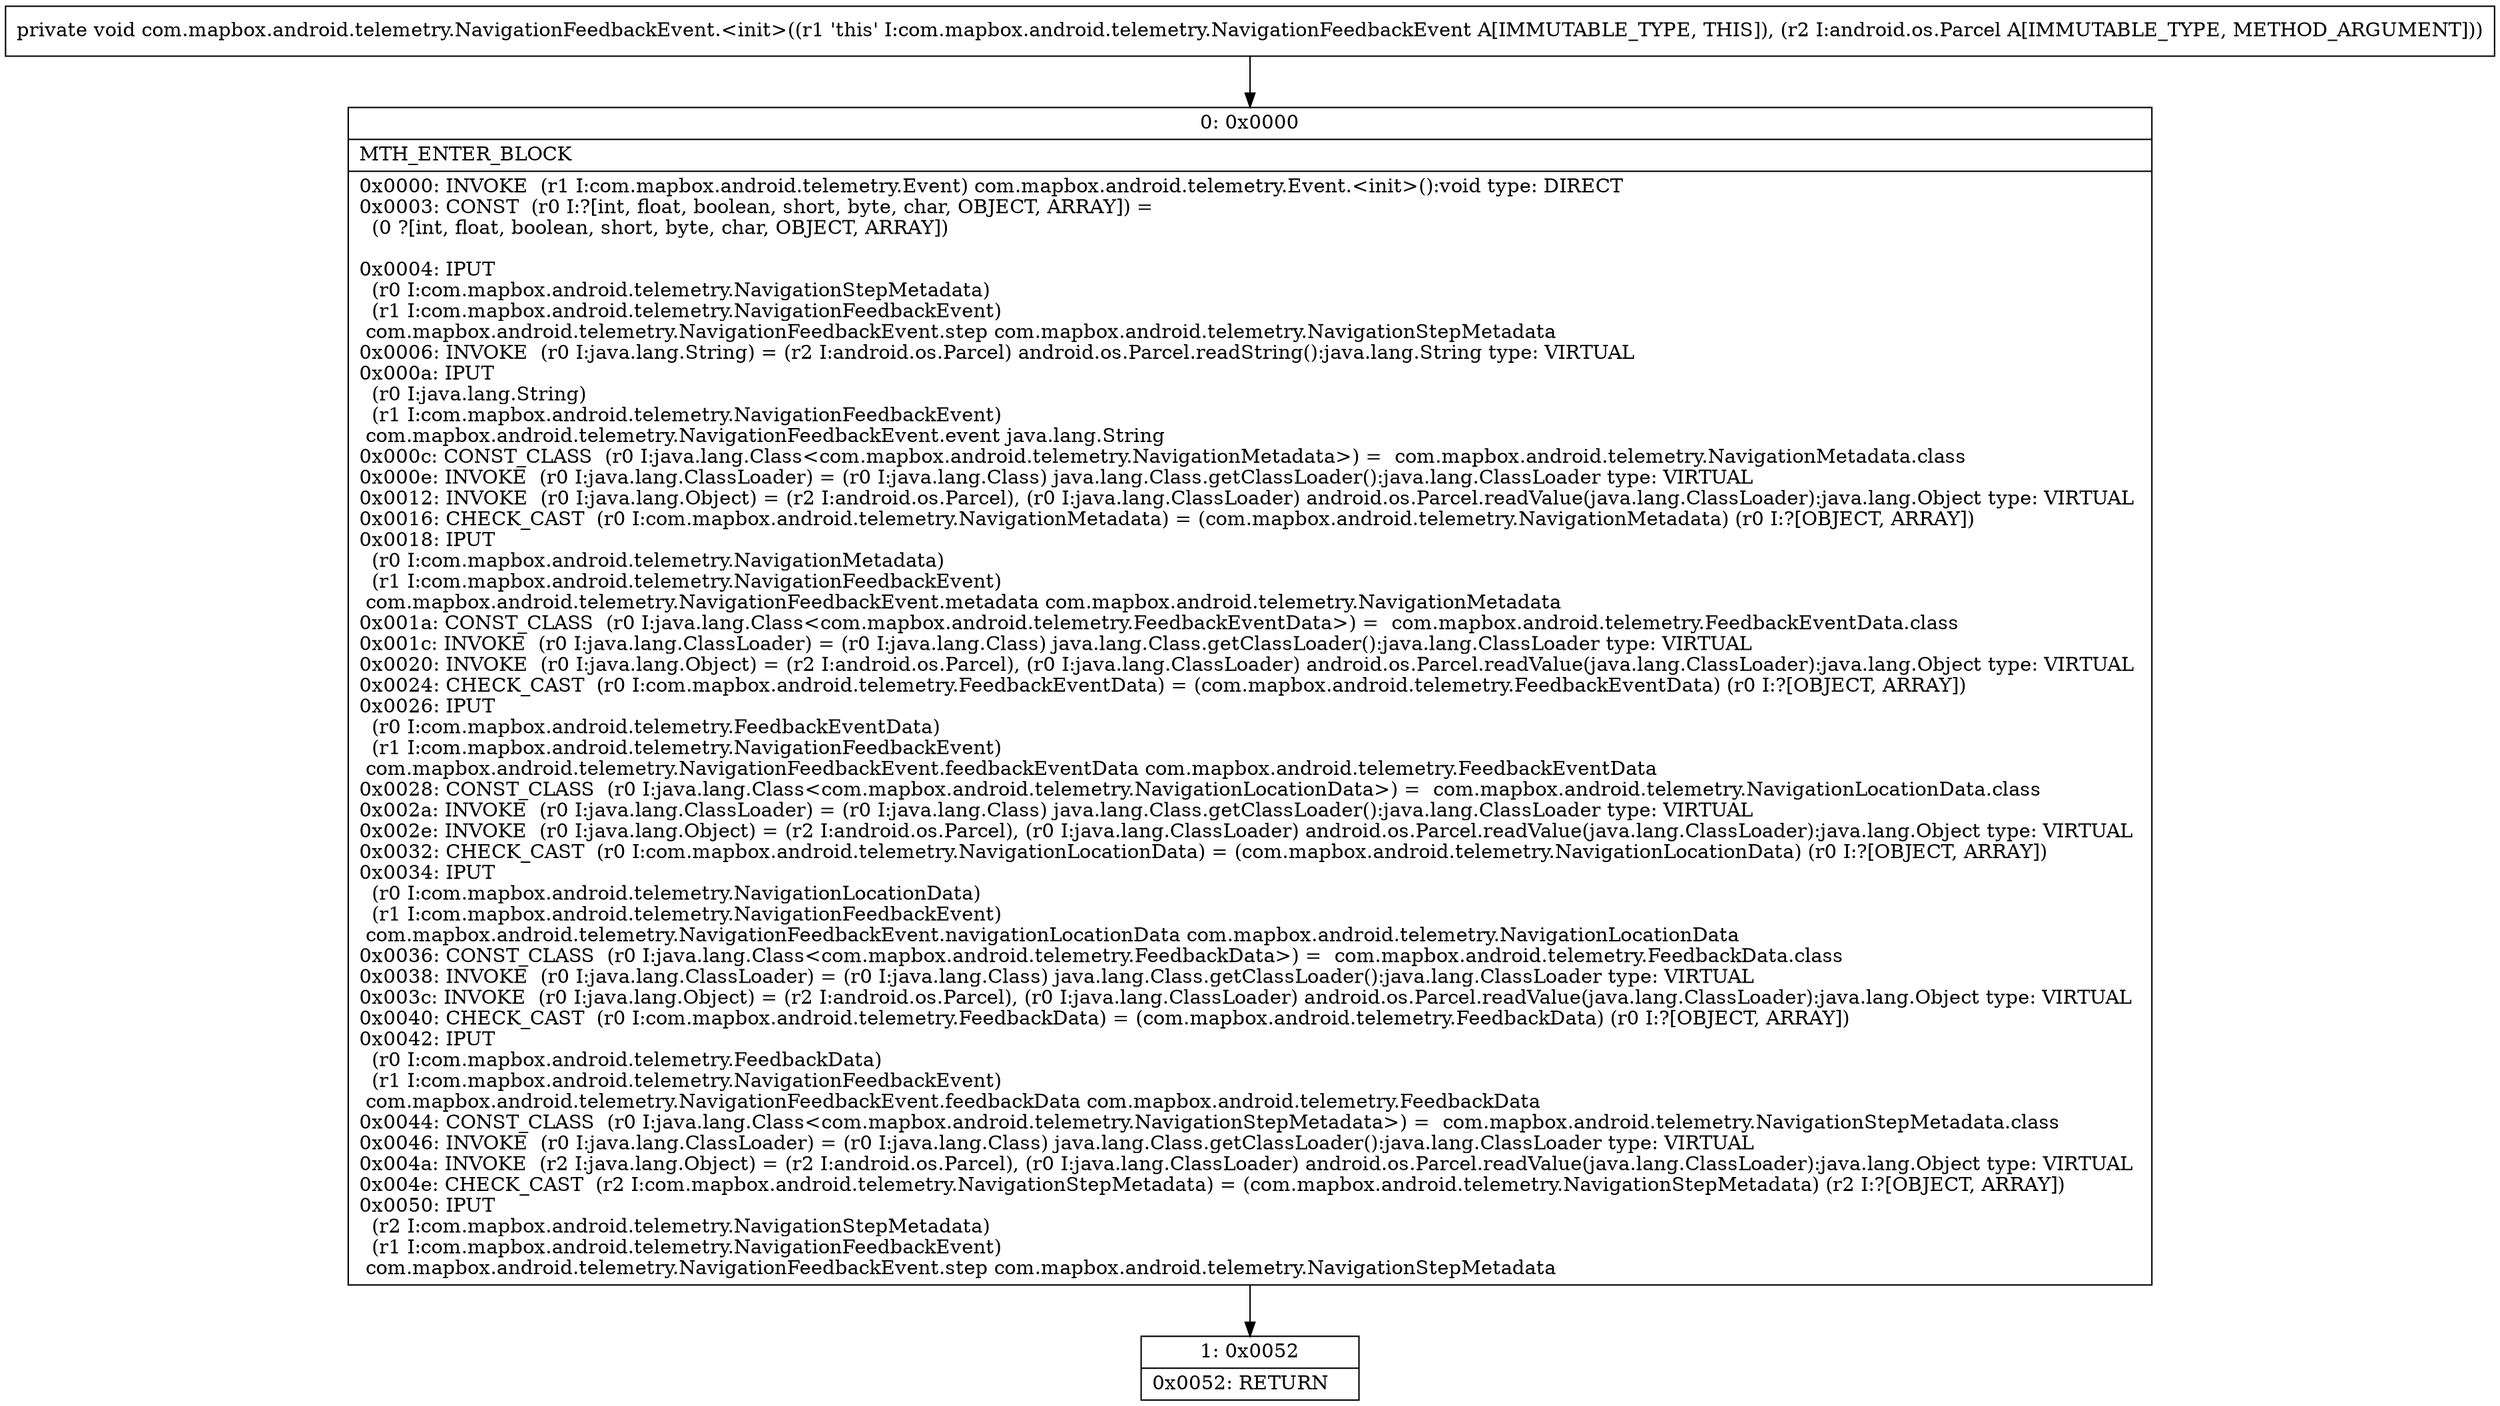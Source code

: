 digraph "CFG forcom.mapbox.android.telemetry.NavigationFeedbackEvent.\<init\>(Landroid\/os\/Parcel;)V" {
Node_0 [shape=record,label="{0\:\ 0x0000|MTH_ENTER_BLOCK\l|0x0000: INVOKE  (r1 I:com.mapbox.android.telemetry.Event) com.mapbox.android.telemetry.Event.\<init\>():void type: DIRECT \l0x0003: CONST  (r0 I:?[int, float, boolean, short, byte, char, OBJECT, ARRAY]) = \l  (0 ?[int, float, boolean, short, byte, char, OBJECT, ARRAY])\l \l0x0004: IPUT  \l  (r0 I:com.mapbox.android.telemetry.NavigationStepMetadata)\l  (r1 I:com.mapbox.android.telemetry.NavigationFeedbackEvent)\l com.mapbox.android.telemetry.NavigationFeedbackEvent.step com.mapbox.android.telemetry.NavigationStepMetadata \l0x0006: INVOKE  (r0 I:java.lang.String) = (r2 I:android.os.Parcel) android.os.Parcel.readString():java.lang.String type: VIRTUAL \l0x000a: IPUT  \l  (r0 I:java.lang.String)\l  (r1 I:com.mapbox.android.telemetry.NavigationFeedbackEvent)\l com.mapbox.android.telemetry.NavigationFeedbackEvent.event java.lang.String \l0x000c: CONST_CLASS  (r0 I:java.lang.Class\<com.mapbox.android.telemetry.NavigationMetadata\>) =  com.mapbox.android.telemetry.NavigationMetadata.class \l0x000e: INVOKE  (r0 I:java.lang.ClassLoader) = (r0 I:java.lang.Class) java.lang.Class.getClassLoader():java.lang.ClassLoader type: VIRTUAL \l0x0012: INVOKE  (r0 I:java.lang.Object) = (r2 I:android.os.Parcel), (r0 I:java.lang.ClassLoader) android.os.Parcel.readValue(java.lang.ClassLoader):java.lang.Object type: VIRTUAL \l0x0016: CHECK_CAST  (r0 I:com.mapbox.android.telemetry.NavigationMetadata) = (com.mapbox.android.telemetry.NavigationMetadata) (r0 I:?[OBJECT, ARRAY]) \l0x0018: IPUT  \l  (r0 I:com.mapbox.android.telemetry.NavigationMetadata)\l  (r1 I:com.mapbox.android.telemetry.NavigationFeedbackEvent)\l com.mapbox.android.telemetry.NavigationFeedbackEvent.metadata com.mapbox.android.telemetry.NavigationMetadata \l0x001a: CONST_CLASS  (r0 I:java.lang.Class\<com.mapbox.android.telemetry.FeedbackEventData\>) =  com.mapbox.android.telemetry.FeedbackEventData.class \l0x001c: INVOKE  (r0 I:java.lang.ClassLoader) = (r0 I:java.lang.Class) java.lang.Class.getClassLoader():java.lang.ClassLoader type: VIRTUAL \l0x0020: INVOKE  (r0 I:java.lang.Object) = (r2 I:android.os.Parcel), (r0 I:java.lang.ClassLoader) android.os.Parcel.readValue(java.lang.ClassLoader):java.lang.Object type: VIRTUAL \l0x0024: CHECK_CAST  (r0 I:com.mapbox.android.telemetry.FeedbackEventData) = (com.mapbox.android.telemetry.FeedbackEventData) (r0 I:?[OBJECT, ARRAY]) \l0x0026: IPUT  \l  (r0 I:com.mapbox.android.telemetry.FeedbackEventData)\l  (r1 I:com.mapbox.android.telemetry.NavigationFeedbackEvent)\l com.mapbox.android.telemetry.NavigationFeedbackEvent.feedbackEventData com.mapbox.android.telemetry.FeedbackEventData \l0x0028: CONST_CLASS  (r0 I:java.lang.Class\<com.mapbox.android.telemetry.NavigationLocationData\>) =  com.mapbox.android.telemetry.NavigationLocationData.class \l0x002a: INVOKE  (r0 I:java.lang.ClassLoader) = (r0 I:java.lang.Class) java.lang.Class.getClassLoader():java.lang.ClassLoader type: VIRTUAL \l0x002e: INVOKE  (r0 I:java.lang.Object) = (r2 I:android.os.Parcel), (r0 I:java.lang.ClassLoader) android.os.Parcel.readValue(java.lang.ClassLoader):java.lang.Object type: VIRTUAL \l0x0032: CHECK_CAST  (r0 I:com.mapbox.android.telemetry.NavigationLocationData) = (com.mapbox.android.telemetry.NavigationLocationData) (r0 I:?[OBJECT, ARRAY]) \l0x0034: IPUT  \l  (r0 I:com.mapbox.android.telemetry.NavigationLocationData)\l  (r1 I:com.mapbox.android.telemetry.NavigationFeedbackEvent)\l com.mapbox.android.telemetry.NavigationFeedbackEvent.navigationLocationData com.mapbox.android.telemetry.NavigationLocationData \l0x0036: CONST_CLASS  (r0 I:java.lang.Class\<com.mapbox.android.telemetry.FeedbackData\>) =  com.mapbox.android.telemetry.FeedbackData.class \l0x0038: INVOKE  (r0 I:java.lang.ClassLoader) = (r0 I:java.lang.Class) java.lang.Class.getClassLoader():java.lang.ClassLoader type: VIRTUAL \l0x003c: INVOKE  (r0 I:java.lang.Object) = (r2 I:android.os.Parcel), (r0 I:java.lang.ClassLoader) android.os.Parcel.readValue(java.lang.ClassLoader):java.lang.Object type: VIRTUAL \l0x0040: CHECK_CAST  (r0 I:com.mapbox.android.telemetry.FeedbackData) = (com.mapbox.android.telemetry.FeedbackData) (r0 I:?[OBJECT, ARRAY]) \l0x0042: IPUT  \l  (r0 I:com.mapbox.android.telemetry.FeedbackData)\l  (r1 I:com.mapbox.android.telemetry.NavigationFeedbackEvent)\l com.mapbox.android.telemetry.NavigationFeedbackEvent.feedbackData com.mapbox.android.telemetry.FeedbackData \l0x0044: CONST_CLASS  (r0 I:java.lang.Class\<com.mapbox.android.telemetry.NavigationStepMetadata\>) =  com.mapbox.android.telemetry.NavigationStepMetadata.class \l0x0046: INVOKE  (r0 I:java.lang.ClassLoader) = (r0 I:java.lang.Class) java.lang.Class.getClassLoader():java.lang.ClassLoader type: VIRTUAL \l0x004a: INVOKE  (r2 I:java.lang.Object) = (r2 I:android.os.Parcel), (r0 I:java.lang.ClassLoader) android.os.Parcel.readValue(java.lang.ClassLoader):java.lang.Object type: VIRTUAL \l0x004e: CHECK_CAST  (r2 I:com.mapbox.android.telemetry.NavigationStepMetadata) = (com.mapbox.android.telemetry.NavigationStepMetadata) (r2 I:?[OBJECT, ARRAY]) \l0x0050: IPUT  \l  (r2 I:com.mapbox.android.telemetry.NavigationStepMetadata)\l  (r1 I:com.mapbox.android.telemetry.NavigationFeedbackEvent)\l com.mapbox.android.telemetry.NavigationFeedbackEvent.step com.mapbox.android.telemetry.NavigationStepMetadata \l}"];
Node_1 [shape=record,label="{1\:\ 0x0052|0x0052: RETURN   \l}"];
MethodNode[shape=record,label="{private void com.mapbox.android.telemetry.NavigationFeedbackEvent.\<init\>((r1 'this' I:com.mapbox.android.telemetry.NavigationFeedbackEvent A[IMMUTABLE_TYPE, THIS]), (r2 I:android.os.Parcel A[IMMUTABLE_TYPE, METHOD_ARGUMENT])) }"];
MethodNode -> Node_0;
Node_0 -> Node_1;
}

